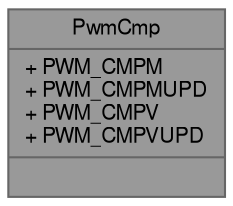 digraph "PwmCmp"
{
 // LATEX_PDF_SIZE
  bgcolor="transparent";
  edge [fontname=FreeSans,fontsize=10,labelfontname=FreeSans,labelfontsize=10];
  node [fontname=FreeSans,fontsize=10,shape=box,height=0.2,width=0.4];
  Node1 [shape=record,label="{PwmCmp\n|+ PWM_CMPM\l+ PWM_CMPMUPD\l+ PWM_CMPV\l+ PWM_CMPVUPD\l|}",height=0.2,width=0.4,color="gray40", fillcolor="grey60", style="filled", fontcolor="black",tooltip="PwmCmp hardware registers."];
}
